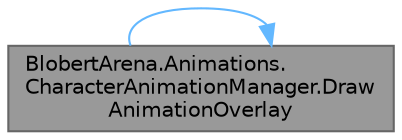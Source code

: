 digraph "BlobertArena.Animations.CharacterAnimationManager.DrawAnimationOverlay"
{
 // LATEX_PDF_SIZE
  bgcolor="transparent";
  edge [fontname=Helvetica,fontsize=10,labelfontname=Helvetica,labelfontsize=10];
  node [fontname=Helvetica,fontsize=10,shape=box,height=0.2,width=0.4];
  rankdir="LR";
  Node1 [id="Node000001",label="BlobertArena.Animations.\lCharacterAnimationManager.Draw\lAnimationOverlay",height=0.2,width=0.4,color="gray40", fillcolor="grey60", style="filled", fontcolor="black",tooltip="Draws an animation overlay using a list of sprite lists."];
  Node1 -> Node1 [id="edge1_Node000001_Node000001",color="steelblue1",style="solid",tooltip=" "];
}
